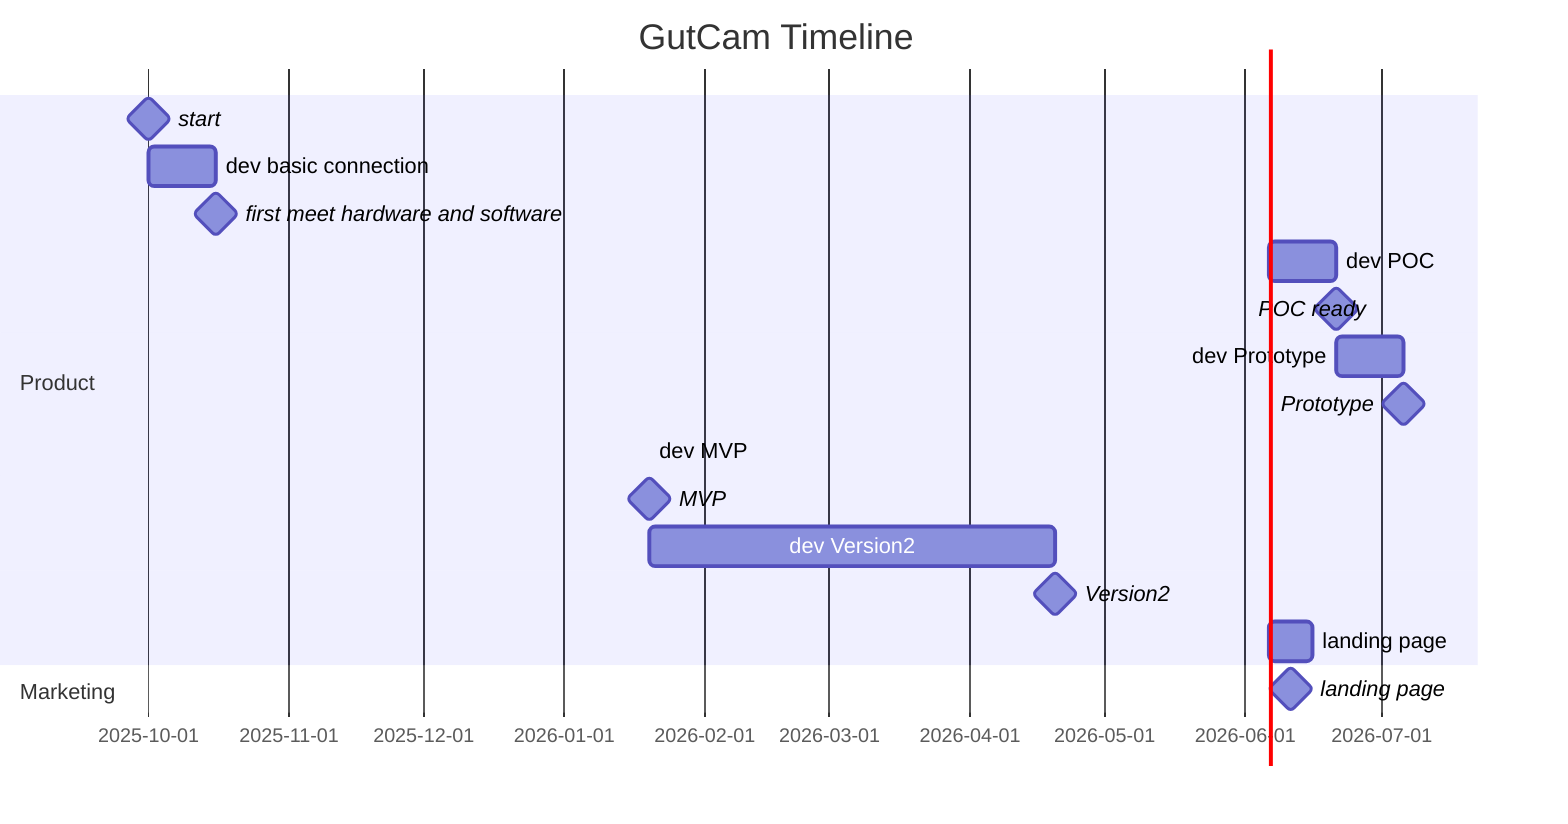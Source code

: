 gantt
    dateFormat  YYYY-MM-D
    title       GutCam Timeline

    section Product
    start                                :milestone, start, 2025-10-1, 0d
    dev basic connection                 :dev1, after start, 15d
    first meet hardware and software     :milestone, meet
    dev POC                              :dev2, after meet, 15d
    POC ready                            :milestone, after dev2
    dev Prototype                        :devpro, after dev2, 15d
    Prototype                            :milestone, after devpro
    dev MVP                              :devmvp, after devpro, until mvp
    MVP                                  :milestone, mvp, 2026-1-20, 0d
    dev Version2                         :devv2, after mvp, until v2
    Version2                             :milestone, v2, 2026-4-20, 0d
    landing page                         :landing, after meet, 10d

    section Marketing
    landing page                         :milestone, after meet, 10d